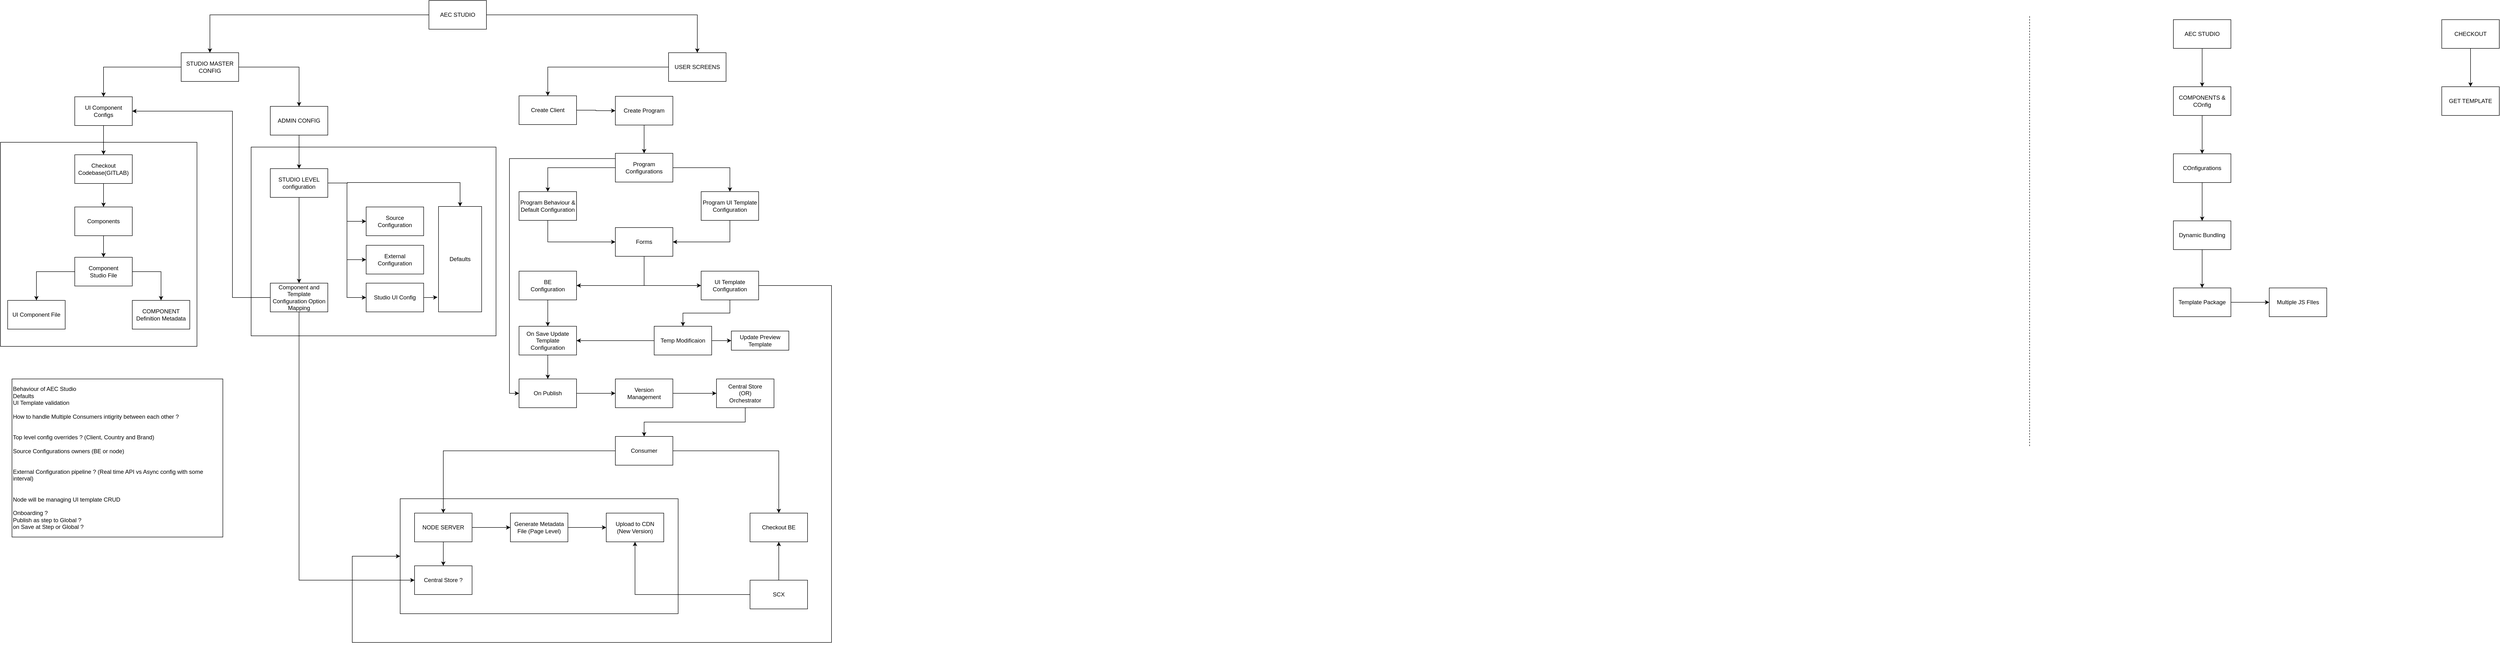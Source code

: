 <mxfile version="24.8.4">
  <diagram name="Page-1" id="eFFTu6mvz3FdUYuAF4Hl">
    <mxGraphModel dx="2836" dy="1209" grid="1" gridSize="10" guides="1" tooltips="1" connect="1" arrows="1" fold="1" page="1" pageScale="1" pageWidth="827" pageHeight="1169" math="0" shadow="0">
      <root>
        <mxCell id="0" />
        <mxCell id="1" parent="0" />
        <mxCell id="LcsfKCeP-2uFJm8OlEsS-105" value="" style="rounded=0;whiteSpace=wrap;html=1;fillColor=none;" vertex="1" parent="1">
          <mxGeometry x="430" y="1090" width="580" height="240" as="geometry" />
        </mxCell>
        <mxCell id="LcsfKCeP-2uFJm8OlEsS-44" value="" style="rounded=0;whiteSpace=wrap;html=1;fillColor=none;" vertex="1" parent="1">
          <mxGeometry x="119" y="356" width="511" height="394" as="geometry" />
        </mxCell>
        <mxCell id="LcsfKCeP-2uFJm8OlEsS-31" value="" style="rounded=0;whiteSpace=wrap;html=1;fillColor=none;" vertex="1" parent="1">
          <mxGeometry x="-404" y="346" width="410" height="426" as="geometry" />
        </mxCell>
        <mxCell id="LcsfKCeP-2uFJm8OlEsS-10" style="edgeStyle=orthogonalEdgeStyle;rounded=0;orthogonalLoop=1;jettySize=auto;html=1;entryX=0.5;entryY=0;entryDx=0;entryDy=0;" edge="1" parent="1" source="LcsfKCeP-2uFJm8OlEsS-1" target="LcsfKCeP-2uFJm8OlEsS-2">
          <mxGeometry relative="1" as="geometry" />
        </mxCell>
        <mxCell id="LcsfKCeP-2uFJm8OlEsS-39" style="edgeStyle=orthogonalEdgeStyle;rounded=0;orthogonalLoop=1;jettySize=auto;html=1;" edge="1" parent="1" source="LcsfKCeP-2uFJm8OlEsS-33">
          <mxGeometry relative="1" as="geometry">
            <mxPoint x="219" y="401" as="targetPoint" />
          </mxGeometry>
        </mxCell>
        <mxCell id="LcsfKCeP-2uFJm8OlEsS-1" value="STUDIO MASTER CONFIG" style="rounded=0;whiteSpace=wrap;html=1;" vertex="1" parent="1">
          <mxGeometry x="-27" y="159" width="120" height="60" as="geometry" />
        </mxCell>
        <mxCell id="LcsfKCeP-2uFJm8OlEsS-5" value="" style="edgeStyle=orthogonalEdgeStyle;rounded=0;orthogonalLoop=1;jettySize=auto;html=1;" edge="1" parent="1" source="LcsfKCeP-2uFJm8OlEsS-2" target="LcsfKCeP-2uFJm8OlEsS-4">
          <mxGeometry relative="1" as="geometry" />
        </mxCell>
        <mxCell id="LcsfKCeP-2uFJm8OlEsS-2" value="UI Component Configs" style="rounded=0;whiteSpace=wrap;html=1;" vertex="1" parent="1">
          <mxGeometry x="-249" y="251" width="120" height="60" as="geometry" />
        </mxCell>
        <mxCell id="LcsfKCeP-2uFJm8OlEsS-7" value="" style="edgeStyle=orthogonalEdgeStyle;rounded=0;orthogonalLoop=1;jettySize=auto;html=1;" edge="1" parent="1" source="LcsfKCeP-2uFJm8OlEsS-4" target="LcsfKCeP-2uFJm8OlEsS-6">
          <mxGeometry relative="1" as="geometry" />
        </mxCell>
        <mxCell id="LcsfKCeP-2uFJm8OlEsS-4" value="Checkout Codebase(GITLAB)" style="rounded=0;whiteSpace=wrap;html=1;" vertex="1" parent="1">
          <mxGeometry x="-249" y="372" width="120" height="60" as="geometry" />
        </mxCell>
        <mxCell id="LcsfKCeP-2uFJm8OlEsS-9" value="" style="edgeStyle=orthogonalEdgeStyle;rounded=0;orthogonalLoop=1;jettySize=auto;html=1;" edge="1" parent="1" source="LcsfKCeP-2uFJm8OlEsS-6" target="LcsfKCeP-2uFJm8OlEsS-8">
          <mxGeometry relative="1" as="geometry" />
        </mxCell>
        <mxCell id="LcsfKCeP-2uFJm8OlEsS-6" value="Components" style="rounded=0;whiteSpace=wrap;html=1;" vertex="1" parent="1">
          <mxGeometry x="-249" y="481" width="120" height="60" as="geometry" />
        </mxCell>
        <mxCell id="LcsfKCeP-2uFJm8OlEsS-27" value="" style="edgeStyle=orthogonalEdgeStyle;rounded=0;orthogonalLoop=1;jettySize=auto;html=1;" edge="1" parent="1" source="LcsfKCeP-2uFJm8OlEsS-8" target="LcsfKCeP-2uFJm8OlEsS-26">
          <mxGeometry relative="1" as="geometry" />
        </mxCell>
        <mxCell id="LcsfKCeP-2uFJm8OlEsS-29" style="edgeStyle=orthogonalEdgeStyle;rounded=0;orthogonalLoop=1;jettySize=auto;html=1;entryX=0.5;entryY=0;entryDx=0;entryDy=0;exitX=1;exitY=0.5;exitDx=0;exitDy=0;" edge="1" parent="1" source="LcsfKCeP-2uFJm8OlEsS-8" target="LcsfKCeP-2uFJm8OlEsS-28">
          <mxGeometry relative="1" as="geometry" />
        </mxCell>
        <mxCell id="LcsfKCeP-2uFJm8OlEsS-8" value="Component&lt;br&gt;Studio File" style="rounded=0;whiteSpace=wrap;html=1;" vertex="1" parent="1">
          <mxGeometry x="-249" y="586" width="120" height="60" as="geometry" />
        </mxCell>
        <mxCell id="LcsfKCeP-2uFJm8OlEsS-13" value="" style="edgeStyle=orthogonalEdgeStyle;rounded=0;orthogonalLoop=1;jettySize=auto;html=1;" edge="1" parent="1" source="LcsfKCeP-2uFJm8OlEsS-11" target="LcsfKCeP-2uFJm8OlEsS-12">
          <mxGeometry relative="1" as="geometry" />
        </mxCell>
        <mxCell id="LcsfKCeP-2uFJm8OlEsS-11" value="AEC STUDIO" style="rounded=0;whiteSpace=wrap;html=1;" vertex="1" parent="1">
          <mxGeometry x="4130" y="90" width="120" height="60" as="geometry" />
        </mxCell>
        <mxCell id="LcsfKCeP-2uFJm8OlEsS-15" value="" style="edgeStyle=orthogonalEdgeStyle;rounded=0;orthogonalLoop=1;jettySize=auto;html=1;" edge="1" parent="1" source="LcsfKCeP-2uFJm8OlEsS-12" target="LcsfKCeP-2uFJm8OlEsS-14">
          <mxGeometry relative="1" as="geometry" />
        </mxCell>
        <mxCell id="LcsfKCeP-2uFJm8OlEsS-12" value="COMPONENTS &amp;amp; COnfig" style="rounded=0;whiteSpace=wrap;html=1;" vertex="1" parent="1">
          <mxGeometry x="4130" y="230" width="120" height="60" as="geometry" />
        </mxCell>
        <mxCell id="LcsfKCeP-2uFJm8OlEsS-17" value="" style="edgeStyle=orthogonalEdgeStyle;rounded=0;orthogonalLoop=1;jettySize=auto;html=1;" edge="1" parent="1" source="LcsfKCeP-2uFJm8OlEsS-14" target="LcsfKCeP-2uFJm8OlEsS-16">
          <mxGeometry relative="1" as="geometry" />
        </mxCell>
        <mxCell id="LcsfKCeP-2uFJm8OlEsS-14" value="COnfigurations" style="rounded=0;whiteSpace=wrap;html=1;" vertex="1" parent="1">
          <mxGeometry x="4130" y="370" width="120" height="60" as="geometry" />
        </mxCell>
        <mxCell id="LcsfKCeP-2uFJm8OlEsS-19" value="" style="edgeStyle=orthogonalEdgeStyle;rounded=0;orthogonalLoop=1;jettySize=auto;html=1;" edge="1" parent="1" source="LcsfKCeP-2uFJm8OlEsS-16" target="LcsfKCeP-2uFJm8OlEsS-18">
          <mxGeometry relative="1" as="geometry" />
        </mxCell>
        <mxCell id="LcsfKCeP-2uFJm8OlEsS-16" value="Dynamic Bundling" style="rounded=0;whiteSpace=wrap;html=1;" vertex="1" parent="1">
          <mxGeometry x="4130" y="510" width="120" height="60" as="geometry" />
        </mxCell>
        <mxCell id="LcsfKCeP-2uFJm8OlEsS-21" value="" style="edgeStyle=orthogonalEdgeStyle;rounded=0;orthogonalLoop=1;jettySize=auto;html=1;" edge="1" parent="1" source="LcsfKCeP-2uFJm8OlEsS-18" target="LcsfKCeP-2uFJm8OlEsS-20">
          <mxGeometry relative="1" as="geometry" />
        </mxCell>
        <mxCell id="LcsfKCeP-2uFJm8OlEsS-18" value="Template Package" style="rounded=0;whiteSpace=wrap;html=1;" vertex="1" parent="1">
          <mxGeometry x="4130" y="650" width="120" height="60" as="geometry" />
        </mxCell>
        <mxCell id="LcsfKCeP-2uFJm8OlEsS-20" value="Multiple JS FIles" style="rounded=0;whiteSpace=wrap;html=1;" vertex="1" parent="1">
          <mxGeometry x="4330" y="650" width="120" height="60" as="geometry" />
        </mxCell>
        <mxCell id="LcsfKCeP-2uFJm8OlEsS-24" value="" style="edgeStyle=orthogonalEdgeStyle;rounded=0;orthogonalLoop=1;jettySize=auto;html=1;" edge="1" parent="1" source="LcsfKCeP-2uFJm8OlEsS-22" target="LcsfKCeP-2uFJm8OlEsS-23">
          <mxGeometry relative="1" as="geometry" />
        </mxCell>
        <mxCell id="LcsfKCeP-2uFJm8OlEsS-22" value="CHECKOUT" style="rounded=0;whiteSpace=wrap;html=1;" vertex="1" parent="1">
          <mxGeometry x="4690" y="90" width="120" height="60" as="geometry" />
        </mxCell>
        <mxCell id="LcsfKCeP-2uFJm8OlEsS-23" value="GET TEMPLATE" style="rounded=0;whiteSpace=wrap;html=1;" vertex="1" parent="1">
          <mxGeometry x="4690" y="230" width="120" height="60" as="geometry" />
        </mxCell>
        <mxCell id="LcsfKCeP-2uFJm8OlEsS-25" value="" style="endArrow=none;dashed=1;html=1;rounded=0;" edge="1" parent="1">
          <mxGeometry width="50" height="50" relative="1" as="geometry">
            <mxPoint x="3830" y="980" as="sourcePoint" />
            <mxPoint x="3830" y="80" as="targetPoint" />
          </mxGeometry>
        </mxCell>
        <mxCell id="LcsfKCeP-2uFJm8OlEsS-26" value="UI Component File" style="rounded=0;whiteSpace=wrap;html=1;" vertex="1" parent="1">
          <mxGeometry x="-389" y="676" width="120" height="60" as="geometry" />
        </mxCell>
        <mxCell id="LcsfKCeP-2uFJm8OlEsS-28" value="COMPONENT Definition Metadata" style="rounded=0;whiteSpace=wrap;html=1;" vertex="1" parent="1">
          <mxGeometry x="-129" y="676" width="120" height="60" as="geometry" />
        </mxCell>
        <mxCell id="LcsfKCeP-2uFJm8OlEsS-37" value="" style="edgeStyle=orthogonalEdgeStyle;rounded=0;orthogonalLoop=1;jettySize=auto;html=1;" edge="1" parent="1" source="LcsfKCeP-2uFJm8OlEsS-34" target="LcsfKCeP-2uFJm8OlEsS-36">
          <mxGeometry relative="1" as="geometry" />
        </mxCell>
        <mxCell id="LcsfKCeP-2uFJm8OlEsS-42" value="" style="edgeStyle=orthogonalEdgeStyle;rounded=0;orthogonalLoop=1;jettySize=auto;html=1;" edge="1" parent="1" source="LcsfKCeP-2uFJm8OlEsS-34" target="LcsfKCeP-2uFJm8OlEsS-41">
          <mxGeometry relative="1" as="geometry">
            <Array as="points">
              <mxPoint x="320" y="431" />
              <mxPoint x="555" y="430" />
            </Array>
          </mxGeometry>
        </mxCell>
        <mxCell id="LcsfKCeP-2uFJm8OlEsS-51" style="edgeStyle=orthogonalEdgeStyle;rounded=0;orthogonalLoop=1;jettySize=auto;html=1;entryX=0;entryY=0.5;entryDx=0;entryDy=0;" edge="1" parent="1" source="LcsfKCeP-2uFJm8OlEsS-34" target="LcsfKCeP-2uFJm8OlEsS-49">
          <mxGeometry relative="1" as="geometry" />
        </mxCell>
        <mxCell id="LcsfKCeP-2uFJm8OlEsS-52" style="edgeStyle=orthogonalEdgeStyle;rounded=0;orthogonalLoop=1;jettySize=auto;html=1;entryX=0;entryY=0.5;entryDx=0;entryDy=0;" edge="1" parent="1" source="LcsfKCeP-2uFJm8OlEsS-34" target="LcsfKCeP-2uFJm8OlEsS-50">
          <mxGeometry relative="1" as="geometry" />
        </mxCell>
        <mxCell id="LcsfKCeP-2uFJm8OlEsS-85" style="edgeStyle=orthogonalEdgeStyle;rounded=0;orthogonalLoop=1;jettySize=auto;html=1;entryX=0;entryY=0.5;entryDx=0;entryDy=0;" edge="1" parent="1" source="LcsfKCeP-2uFJm8OlEsS-34" target="LcsfKCeP-2uFJm8OlEsS-84">
          <mxGeometry relative="1" as="geometry" />
        </mxCell>
        <mxCell id="LcsfKCeP-2uFJm8OlEsS-34" value="STUDIO LEVEL configuration" style="rounded=0;whiteSpace=wrap;html=1;" vertex="1" parent="1">
          <mxGeometry x="159" y="401" width="120" height="60" as="geometry" />
        </mxCell>
        <mxCell id="LcsfKCeP-2uFJm8OlEsS-83" style="edgeStyle=orthogonalEdgeStyle;rounded=0;orthogonalLoop=1;jettySize=auto;html=1;entryX=1;entryY=0.5;entryDx=0;entryDy=0;exitX=0;exitY=0.5;exitDx=0;exitDy=0;" edge="1" parent="1" source="LcsfKCeP-2uFJm8OlEsS-36" target="LcsfKCeP-2uFJm8OlEsS-2">
          <mxGeometry relative="1" as="geometry">
            <Array as="points">
              <mxPoint x="80" y="670" />
              <mxPoint x="80" y="281" />
            </Array>
          </mxGeometry>
        </mxCell>
        <mxCell id="LcsfKCeP-2uFJm8OlEsS-110" style="edgeStyle=orthogonalEdgeStyle;rounded=0;orthogonalLoop=1;jettySize=auto;html=1;entryX=0;entryY=0.5;entryDx=0;entryDy=0;exitX=0.5;exitY=1;exitDx=0;exitDy=0;" edge="1" parent="1" source="LcsfKCeP-2uFJm8OlEsS-36" target="LcsfKCeP-2uFJm8OlEsS-106">
          <mxGeometry relative="1" as="geometry" />
        </mxCell>
        <mxCell id="LcsfKCeP-2uFJm8OlEsS-36" value="Component and Template Configuration Option Mapping" style="rounded=0;whiteSpace=wrap;html=1;" vertex="1" parent="1">
          <mxGeometry x="159" y="640" width="120" height="60" as="geometry" />
        </mxCell>
        <mxCell id="LcsfKCeP-2uFJm8OlEsS-40" value="" style="edgeStyle=orthogonalEdgeStyle;rounded=0;orthogonalLoop=1;jettySize=auto;html=1;" edge="1" parent="1" source="LcsfKCeP-2uFJm8OlEsS-1" target="LcsfKCeP-2uFJm8OlEsS-33">
          <mxGeometry relative="1" as="geometry">
            <mxPoint x="613" y="309" as="targetPoint" />
            <mxPoint x="183" y="74" as="sourcePoint" />
          </mxGeometry>
        </mxCell>
        <mxCell id="LcsfKCeP-2uFJm8OlEsS-33" value="ADMIN CONFIG" style="rounded=0;whiteSpace=wrap;html=1;" vertex="1" parent="1">
          <mxGeometry x="159" y="271" width="120" height="60" as="geometry" />
        </mxCell>
        <mxCell id="LcsfKCeP-2uFJm8OlEsS-41" value="Defaults" style="rounded=0;whiteSpace=wrap;html=1;" vertex="1" parent="1">
          <mxGeometry x="510" y="480" width="90" height="220" as="geometry" />
        </mxCell>
        <mxCell id="LcsfKCeP-2uFJm8OlEsS-46" value="" style="edgeStyle=orthogonalEdgeStyle;rounded=0;orthogonalLoop=1;jettySize=auto;html=1;" edge="1" parent="1" source="LcsfKCeP-2uFJm8OlEsS-43" target="LcsfKCeP-2uFJm8OlEsS-45">
          <mxGeometry relative="1" as="geometry" />
        </mxCell>
        <mxCell id="LcsfKCeP-2uFJm8OlEsS-112" style="edgeStyle=orthogonalEdgeStyle;rounded=0;orthogonalLoop=1;jettySize=auto;html=1;entryX=0;entryY=0.5;entryDx=0;entryDy=0;exitX=1;exitY=0.5;exitDx=0;exitDy=0;" edge="1" parent="1" source="LcsfKCeP-2uFJm8OlEsS-43" target="LcsfKCeP-2uFJm8OlEsS-105">
          <mxGeometry relative="1" as="geometry">
            <Array as="points">
              <mxPoint x="1330" y="645" />
              <mxPoint x="1330" y="1390" />
              <mxPoint x="330" y="1390" />
              <mxPoint x="330" y="1210" />
            </Array>
          </mxGeometry>
        </mxCell>
        <mxCell id="LcsfKCeP-2uFJm8OlEsS-43" value="UI Template Configuration" style="rounded=0;whiteSpace=wrap;html=1;" vertex="1" parent="1">
          <mxGeometry x="1058" y="615" width="120" height="60" as="geometry" />
        </mxCell>
        <mxCell id="LcsfKCeP-2uFJm8OlEsS-48" value="" style="edgeStyle=orthogonalEdgeStyle;rounded=0;orthogonalLoop=1;jettySize=auto;html=1;" edge="1" parent="1" source="LcsfKCeP-2uFJm8OlEsS-45" target="LcsfKCeP-2uFJm8OlEsS-47">
          <mxGeometry relative="1" as="geometry" />
        </mxCell>
        <mxCell id="LcsfKCeP-2uFJm8OlEsS-77" value="" style="edgeStyle=orthogonalEdgeStyle;rounded=0;orthogonalLoop=1;jettySize=auto;html=1;" edge="1" parent="1" source="LcsfKCeP-2uFJm8OlEsS-45" target="LcsfKCeP-2uFJm8OlEsS-76">
          <mxGeometry relative="1" as="geometry" />
        </mxCell>
        <mxCell id="LcsfKCeP-2uFJm8OlEsS-45" value="Temp Modificaion" style="rounded=0;whiteSpace=wrap;html=1;" vertex="1" parent="1">
          <mxGeometry x="960" y="730" width="120" height="60" as="geometry" />
        </mxCell>
        <mxCell id="LcsfKCeP-2uFJm8OlEsS-80" value="" style="edgeStyle=orthogonalEdgeStyle;rounded=0;orthogonalLoop=1;jettySize=auto;html=1;exitX=0.5;exitY=1;exitDx=0;exitDy=0;" edge="1" parent="1" source="LcsfKCeP-2uFJm8OlEsS-47" target="LcsfKCeP-2uFJm8OlEsS-79">
          <mxGeometry relative="1" as="geometry" />
        </mxCell>
        <mxCell id="LcsfKCeP-2uFJm8OlEsS-47" value="On Save Update Template Configuration" style="rounded=0;whiteSpace=wrap;html=1;" vertex="1" parent="1">
          <mxGeometry x="678" y="730" width="120" height="60" as="geometry" />
        </mxCell>
        <mxCell id="LcsfKCeP-2uFJm8OlEsS-49" value="Source&lt;br&gt;Configuration" style="rounded=0;whiteSpace=wrap;html=1;" vertex="1" parent="1">
          <mxGeometry x="359" y="481" width="120" height="60" as="geometry" />
        </mxCell>
        <mxCell id="LcsfKCeP-2uFJm8OlEsS-50" value="External Configuration" style="rounded=0;whiteSpace=wrap;html=1;" vertex="1" parent="1">
          <mxGeometry x="359" y="561" width="120" height="60" as="geometry" />
        </mxCell>
        <mxCell id="LcsfKCeP-2uFJm8OlEsS-57" style="edgeStyle=orthogonalEdgeStyle;rounded=0;orthogonalLoop=1;jettySize=auto;html=1;entryX=0.5;entryY=0;entryDx=0;entryDy=0;" edge="1" parent="1" source="LcsfKCeP-2uFJm8OlEsS-56" target="LcsfKCeP-2uFJm8OlEsS-1">
          <mxGeometry relative="1" as="geometry" />
        </mxCell>
        <mxCell id="LcsfKCeP-2uFJm8OlEsS-59" value="" style="edgeStyle=orthogonalEdgeStyle;rounded=0;orthogonalLoop=1;jettySize=auto;html=1;" edge="1" parent="1" source="LcsfKCeP-2uFJm8OlEsS-56" target="LcsfKCeP-2uFJm8OlEsS-58">
          <mxGeometry relative="1" as="geometry" />
        </mxCell>
        <mxCell id="LcsfKCeP-2uFJm8OlEsS-56" value="AEC STUDIO" style="rounded=0;whiteSpace=wrap;html=1;" vertex="1" parent="1">
          <mxGeometry x="490" y="50" width="120" height="60" as="geometry" />
        </mxCell>
        <mxCell id="LcsfKCeP-2uFJm8OlEsS-61" value="" style="edgeStyle=orthogonalEdgeStyle;rounded=0;orthogonalLoop=1;jettySize=auto;html=1;" edge="1" parent="1" source="LcsfKCeP-2uFJm8OlEsS-58" target="LcsfKCeP-2uFJm8OlEsS-60">
          <mxGeometry relative="1" as="geometry" />
        </mxCell>
        <mxCell id="LcsfKCeP-2uFJm8OlEsS-58" value="USER SCREENS" style="rounded=0;whiteSpace=wrap;html=1;" vertex="1" parent="1">
          <mxGeometry x="990" y="159" width="120" height="60" as="geometry" />
        </mxCell>
        <mxCell id="LcsfKCeP-2uFJm8OlEsS-63" value="" style="edgeStyle=orthogonalEdgeStyle;rounded=0;orthogonalLoop=1;jettySize=auto;html=1;" edge="1" parent="1" source="LcsfKCeP-2uFJm8OlEsS-60" target="LcsfKCeP-2uFJm8OlEsS-62">
          <mxGeometry relative="1" as="geometry" />
        </mxCell>
        <mxCell id="LcsfKCeP-2uFJm8OlEsS-60" value="Create Client" style="rounded=0;whiteSpace=wrap;html=1;" vertex="1" parent="1">
          <mxGeometry x="678" y="249" width="120" height="60" as="geometry" />
        </mxCell>
        <mxCell id="LcsfKCeP-2uFJm8OlEsS-65" value="" style="edgeStyle=orthogonalEdgeStyle;rounded=0;orthogonalLoop=1;jettySize=auto;html=1;" edge="1" parent="1" source="LcsfKCeP-2uFJm8OlEsS-62" target="LcsfKCeP-2uFJm8OlEsS-64">
          <mxGeometry relative="1" as="geometry" />
        </mxCell>
        <mxCell id="LcsfKCeP-2uFJm8OlEsS-62" value="Create Program" style="rounded=0;whiteSpace=wrap;html=1;" vertex="1" parent="1">
          <mxGeometry x="879" y="250" width="120" height="60" as="geometry" />
        </mxCell>
        <mxCell id="LcsfKCeP-2uFJm8OlEsS-67" value="" style="edgeStyle=orthogonalEdgeStyle;rounded=0;orthogonalLoop=1;jettySize=auto;html=1;" edge="1" parent="1" source="LcsfKCeP-2uFJm8OlEsS-64" target="LcsfKCeP-2uFJm8OlEsS-66">
          <mxGeometry relative="1" as="geometry" />
        </mxCell>
        <mxCell id="LcsfKCeP-2uFJm8OlEsS-69" value="" style="edgeStyle=orthogonalEdgeStyle;rounded=0;orthogonalLoop=1;jettySize=auto;html=1;" edge="1" parent="1" source="LcsfKCeP-2uFJm8OlEsS-64" target="LcsfKCeP-2uFJm8OlEsS-68">
          <mxGeometry relative="1" as="geometry" />
        </mxCell>
        <mxCell id="LcsfKCeP-2uFJm8OlEsS-113" style="edgeStyle=orthogonalEdgeStyle;rounded=0;orthogonalLoop=1;jettySize=auto;html=1;entryX=0;entryY=0.5;entryDx=0;entryDy=0;" edge="1" parent="1" source="LcsfKCeP-2uFJm8OlEsS-64" target="LcsfKCeP-2uFJm8OlEsS-79">
          <mxGeometry relative="1" as="geometry">
            <Array as="points">
              <mxPoint x="658" y="380" />
              <mxPoint x="658" y="870" />
            </Array>
          </mxGeometry>
        </mxCell>
        <mxCell id="LcsfKCeP-2uFJm8OlEsS-64" value="Program Configurations" style="rounded=0;whiteSpace=wrap;html=1;" vertex="1" parent="1">
          <mxGeometry x="879" y="369" width="120" height="60" as="geometry" />
        </mxCell>
        <mxCell id="LcsfKCeP-2uFJm8OlEsS-71" style="edgeStyle=orthogonalEdgeStyle;rounded=0;orthogonalLoop=1;jettySize=auto;html=1;entryX=0;entryY=0.5;entryDx=0;entryDy=0;exitX=0.5;exitY=1;exitDx=0;exitDy=0;" edge="1" parent="1" source="LcsfKCeP-2uFJm8OlEsS-66" target="LcsfKCeP-2uFJm8OlEsS-70">
          <mxGeometry relative="1" as="geometry" />
        </mxCell>
        <mxCell id="LcsfKCeP-2uFJm8OlEsS-66" value="Program Behaviour &amp;amp; Default Configuration" style="rounded=0;whiteSpace=wrap;html=1;" vertex="1" parent="1">
          <mxGeometry x="678" y="449" width="120" height="60" as="geometry" />
        </mxCell>
        <mxCell id="LcsfKCeP-2uFJm8OlEsS-72" style="edgeStyle=orthogonalEdgeStyle;rounded=0;orthogonalLoop=1;jettySize=auto;html=1;entryX=1;entryY=0.5;entryDx=0;entryDy=0;exitX=0.5;exitY=1;exitDx=0;exitDy=0;" edge="1" parent="1" source="LcsfKCeP-2uFJm8OlEsS-68" target="LcsfKCeP-2uFJm8OlEsS-70">
          <mxGeometry relative="1" as="geometry" />
        </mxCell>
        <mxCell id="LcsfKCeP-2uFJm8OlEsS-68" value="Program UI Template Configuration" style="rounded=0;whiteSpace=wrap;html=1;" vertex="1" parent="1">
          <mxGeometry x="1058" y="449" width="120" height="60" as="geometry" />
        </mxCell>
        <mxCell id="LcsfKCeP-2uFJm8OlEsS-73" style="edgeStyle=orthogonalEdgeStyle;rounded=0;orthogonalLoop=1;jettySize=auto;html=1;entryX=0;entryY=0.5;entryDx=0;entryDy=0;exitX=0.5;exitY=1;exitDx=0;exitDy=0;" edge="1" parent="1" source="LcsfKCeP-2uFJm8OlEsS-70" target="LcsfKCeP-2uFJm8OlEsS-43">
          <mxGeometry relative="1" as="geometry" />
        </mxCell>
        <mxCell id="LcsfKCeP-2uFJm8OlEsS-75" style="edgeStyle=orthogonalEdgeStyle;rounded=0;orthogonalLoop=1;jettySize=auto;html=1;entryX=1;entryY=0.5;entryDx=0;entryDy=0;exitX=0.5;exitY=1;exitDx=0;exitDy=0;" edge="1" parent="1" source="LcsfKCeP-2uFJm8OlEsS-70" target="LcsfKCeP-2uFJm8OlEsS-74">
          <mxGeometry relative="1" as="geometry" />
        </mxCell>
        <mxCell id="LcsfKCeP-2uFJm8OlEsS-70" value="Forms" style="rounded=0;whiteSpace=wrap;html=1;" vertex="1" parent="1">
          <mxGeometry x="879" y="524" width="120" height="60" as="geometry" />
        </mxCell>
        <mxCell id="LcsfKCeP-2uFJm8OlEsS-78" style="edgeStyle=orthogonalEdgeStyle;rounded=0;orthogonalLoop=1;jettySize=auto;html=1;entryX=0.5;entryY=0;entryDx=0;entryDy=0;" edge="1" parent="1" source="LcsfKCeP-2uFJm8OlEsS-74" target="LcsfKCeP-2uFJm8OlEsS-47">
          <mxGeometry relative="1" as="geometry" />
        </mxCell>
        <mxCell id="LcsfKCeP-2uFJm8OlEsS-74" value="BE&lt;br&gt;Configuration" style="rounded=0;whiteSpace=wrap;html=1;" vertex="1" parent="1">
          <mxGeometry x="678" y="615" width="120" height="60" as="geometry" />
        </mxCell>
        <mxCell id="LcsfKCeP-2uFJm8OlEsS-76" value="Update Preview Template" style="rounded=0;whiteSpace=wrap;html=1;" vertex="1" parent="1">
          <mxGeometry x="1121" y="740" width="120" height="40" as="geometry" />
        </mxCell>
        <mxCell id="LcsfKCeP-2uFJm8OlEsS-82" value="" style="edgeStyle=orthogonalEdgeStyle;rounded=0;orthogonalLoop=1;jettySize=auto;html=1;" edge="1" parent="1" source="LcsfKCeP-2uFJm8OlEsS-79" target="LcsfKCeP-2uFJm8OlEsS-81">
          <mxGeometry relative="1" as="geometry" />
        </mxCell>
        <mxCell id="LcsfKCeP-2uFJm8OlEsS-79" value="On Publish" style="rounded=0;whiteSpace=wrap;html=1;" vertex="1" parent="1">
          <mxGeometry x="678" y="840" width="120" height="60" as="geometry" />
        </mxCell>
        <mxCell id="LcsfKCeP-2uFJm8OlEsS-89" value="" style="edgeStyle=orthogonalEdgeStyle;rounded=0;orthogonalLoop=1;jettySize=auto;html=1;" edge="1" parent="1" source="LcsfKCeP-2uFJm8OlEsS-81" target="LcsfKCeP-2uFJm8OlEsS-88">
          <mxGeometry relative="1" as="geometry" />
        </mxCell>
        <mxCell id="LcsfKCeP-2uFJm8OlEsS-81" value="Version&lt;br&gt;Management" style="rounded=0;whiteSpace=wrap;html=1;" vertex="1" parent="1">
          <mxGeometry x="879" y="840" width="120" height="60" as="geometry" />
        </mxCell>
        <mxCell id="LcsfKCeP-2uFJm8OlEsS-84" value="Studio UI Config" style="rounded=0;whiteSpace=wrap;html=1;" vertex="1" parent="1">
          <mxGeometry x="359" y="640" width="120" height="60" as="geometry" />
        </mxCell>
        <mxCell id="LcsfKCeP-2uFJm8OlEsS-91" value="" style="edgeStyle=orthogonalEdgeStyle;rounded=0;orthogonalLoop=1;jettySize=auto;html=1;exitX=0.5;exitY=1;exitDx=0;exitDy=0;" edge="1" parent="1" source="LcsfKCeP-2uFJm8OlEsS-88" target="LcsfKCeP-2uFJm8OlEsS-90">
          <mxGeometry relative="1" as="geometry" />
        </mxCell>
        <mxCell id="LcsfKCeP-2uFJm8OlEsS-88" value="Central Store&lt;br&gt;(OR)&lt;br&gt;Orchestrator" style="rounded=0;whiteSpace=wrap;html=1;" vertex="1" parent="1">
          <mxGeometry x="1090" y="840" width="120" height="60" as="geometry" />
        </mxCell>
        <mxCell id="LcsfKCeP-2uFJm8OlEsS-97" style="edgeStyle=orthogonalEdgeStyle;rounded=0;orthogonalLoop=1;jettySize=auto;html=1;entryX=0.5;entryY=0;entryDx=0;entryDy=0;" edge="1" parent="1" source="LcsfKCeP-2uFJm8OlEsS-90" target="LcsfKCeP-2uFJm8OlEsS-92">
          <mxGeometry relative="1" as="geometry" />
        </mxCell>
        <mxCell id="LcsfKCeP-2uFJm8OlEsS-99" style="edgeStyle=orthogonalEdgeStyle;rounded=0;orthogonalLoop=1;jettySize=auto;html=1;entryX=0.5;entryY=0;entryDx=0;entryDy=0;" edge="1" parent="1" source="LcsfKCeP-2uFJm8OlEsS-90" target="LcsfKCeP-2uFJm8OlEsS-98">
          <mxGeometry relative="1" as="geometry" />
        </mxCell>
        <mxCell id="LcsfKCeP-2uFJm8OlEsS-90" value="Consumer" style="rounded=0;whiteSpace=wrap;html=1;" vertex="1" parent="1">
          <mxGeometry x="879" y="960" width="120" height="60" as="geometry" />
        </mxCell>
        <mxCell id="LcsfKCeP-2uFJm8OlEsS-94" value="" style="edgeStyle=orthogonalEdgeStyle;rounded=0;orthogonalLoop=1;jettySize=auto;html=1;" edge="1" parent="1" source="LcsfKCeP-2uFJm8OlEsS-92" target="LcsfKCeP-2uFJm8OlEsS-93">
          <mxGeometry relative="1" as="geometry" />
        </mxCell>
        <mxCell id="LcsfKCeP-2uFJm8OlEsS-107" value="" style="edgeStyle=orthogonalEdgeStyle;rounded=0;orthogonalLoop=1;jettySize=auto;html=1;" edge="1" parent="1" source="LcsfKCeP-2uFJm8OlEsS-92" target="LcsfKCeP-2uFJm8OlEsS-106">
          <mxGeometry relative="1" as="geometry" />
        </mxCell>
        <mxCell id="LcsfKCeP-2uFJm8OlEsS-92" value="NODE SERVER" style="rounded=0;whiteSpace=wrap;html=1;" vertex="1" parent="1">
          <mxGeometry x="460" y="1120" width="120" height="60" as="geometry" />
        </mxCell>
        <mxCell id="LcsfKCeP-2uFJm8OlEsS-96" value="" style="edgeStyle=orthogonalEdgeStyle;rounded=0;orthogonalLoop=1;jettySize=auto;html=1;" edge="1" parent="1" source="LcsfKCeP-2uFJm8OlEsS-93" target="LcsfKCeP-2uFJm8OlEsS-95">
          <mxGeometry relative="1" as="geometry" />
        </mxCell>
        <mxCell id="LcsfKCeP-2uFJm8OlEsS-93" value="Generate Metadata File (Page Level)" style="rounded=0;whiteSpace=wrap;html=1;" vertex="1" parent="1">
          <mxGeometry x="660" y="1120" width="120" height="60" as="geometry" />
        </mxCell>
        <mxCell id="LcsfKCeP-2uFJm8OlEsS-95" value="Upload to CDN&lt;br&gt;(New Version)" style="rounded=0;whiteSpace=wrap;html=1;" vertex="1" parent="1">
          <mxGeometry x="860" y="1120" width="120" height="60" as="geometry" />
        </mxCell>
        <mxCell id="LcsfKCeP-2uFJm8OlEsS-98" value="Checkout BE" style="rounded=0;whiteSpace=wrap;html=1;" vertex="1" parent="1">
          <mxGeometry x="1160" y="1120" width="120" height="60" as="geometry" />
        </mxCell>
        <mxCell id="LcsfKCeP-2uFJm8OlEsS-101" style="edgeStyle=orthogonalEdgeStyle;rounded=0;orthogonalLoop=1;jettySize=auto;html=1;entryX=0.5;entryY=1;entryDx=0;entryDy=0;" edge="1" parent="1" source="LcsfKCeP-2uFJm8OlEsS-100" target="LcsfKCeP-2uFJm8OlEsS-98">
          <mxGeometry relative="1" as="geometry" />
        </mxCell>
        <mxCell id="LcsfKCeP-2uFJm8OlEsS-102" style="edgeStyle=orthogonalEdgeStyle;rounded=0;orthogonalLoop=1;jettySize=auto;html=1;entryX=0.5;entryY=1;entryDx=0;entryDy=0;" edge="1" parent="1" source="LcsfKCeP-2uFJm8OlEsS-100" target="LcsfKCeP-2uFJm8OlEsS-95">
          <mxGeometry relative="1" as="geometry" />
        </mxCell>
        <mxCell id="LcsfKCeP-2uFJm8OlEsS-100" value="SCX" style="rounded=0;whiteSpace=wrap;html=1;" vertex="1" parent="1">
          <mxGeometry x="1160" y="1260" width="120" height="60" as="geometry" />
        </mxCell>
        <mxCell id="LcsfKCeP-2uFJm8OlEsS-106" value="Central Store ?" style="rounded=0;whiteSpace=wrap;html=1;" vertex="1" parent="1">
          <mxGeometry x="460" y="1230" width="120" height="60" as="geometry" />
        </mxCell>
        <mxCell id="LcsfKCeP-2uFJm8OlEsS-109" value="Behaviour of AEC Studio&lt;br&gt;&lt;div style=&quot;&quot;&gt;&lt;span style=&quot;background-color: initial;&quot;&gt;Defaults&lt;br&gt;UI Template validation&lt;br&gt;&lt;br&gt;&lt;/span&gt;How to handle Multiple Consumers intigrity between each other ?&lt;br&gt;&lt;br&gt;&lt;br&gt;Top level config overrides ? (Client, Country and Brand)&lt;br&gt;&lt;br&gt;Source Configurations owners (BE or node)&lt;br&gt;&lt;br&gt;&lt;br&gt;External Configuration pipeline ? (Real time API vs Async config with some interval)&lt;br&gt;&lt;br&gt;&lt;br&gt;Node will be managing UI template CRUD&lt;br&gt;&lt;br&gt;Onboarding ?&lt;/div&gt;&lt;div style=&quot;&quot;&gt;Publish as step to Global ?&lt;br&gt;on Save at Step or Global ?&lt;/div&gt;" style="rounded=0;whiteSpace=wrap;html=1;align=left;" vertex="1" parent="1">
          <mxGeometry x="-380" y="840" width="440" height="330" as="geometry" />
        </mxCell>
        <mxCell id="LcsfKCeP-2uFJm8OlEsS-111" style="edgeStyle=orthogonalEdgeStyle;rounded=0;orthogonalLoop=1;jettySize=auto;html=1;entryX=-0.024;entryY=0.861;entryDx=0;entryDy=0;entryPerimeter=0;" edge="1" parent="1" source="LcsfKCeP-2uFJm8OlEsS-84" target="LcsfKCeP-2uFJm8OlEsS-41">
          <mxGeometry relative="1" as="geometry" />
        </mxCell>
      </root>
    </mxGraphModel>
  </diagram>
</mxfile>
